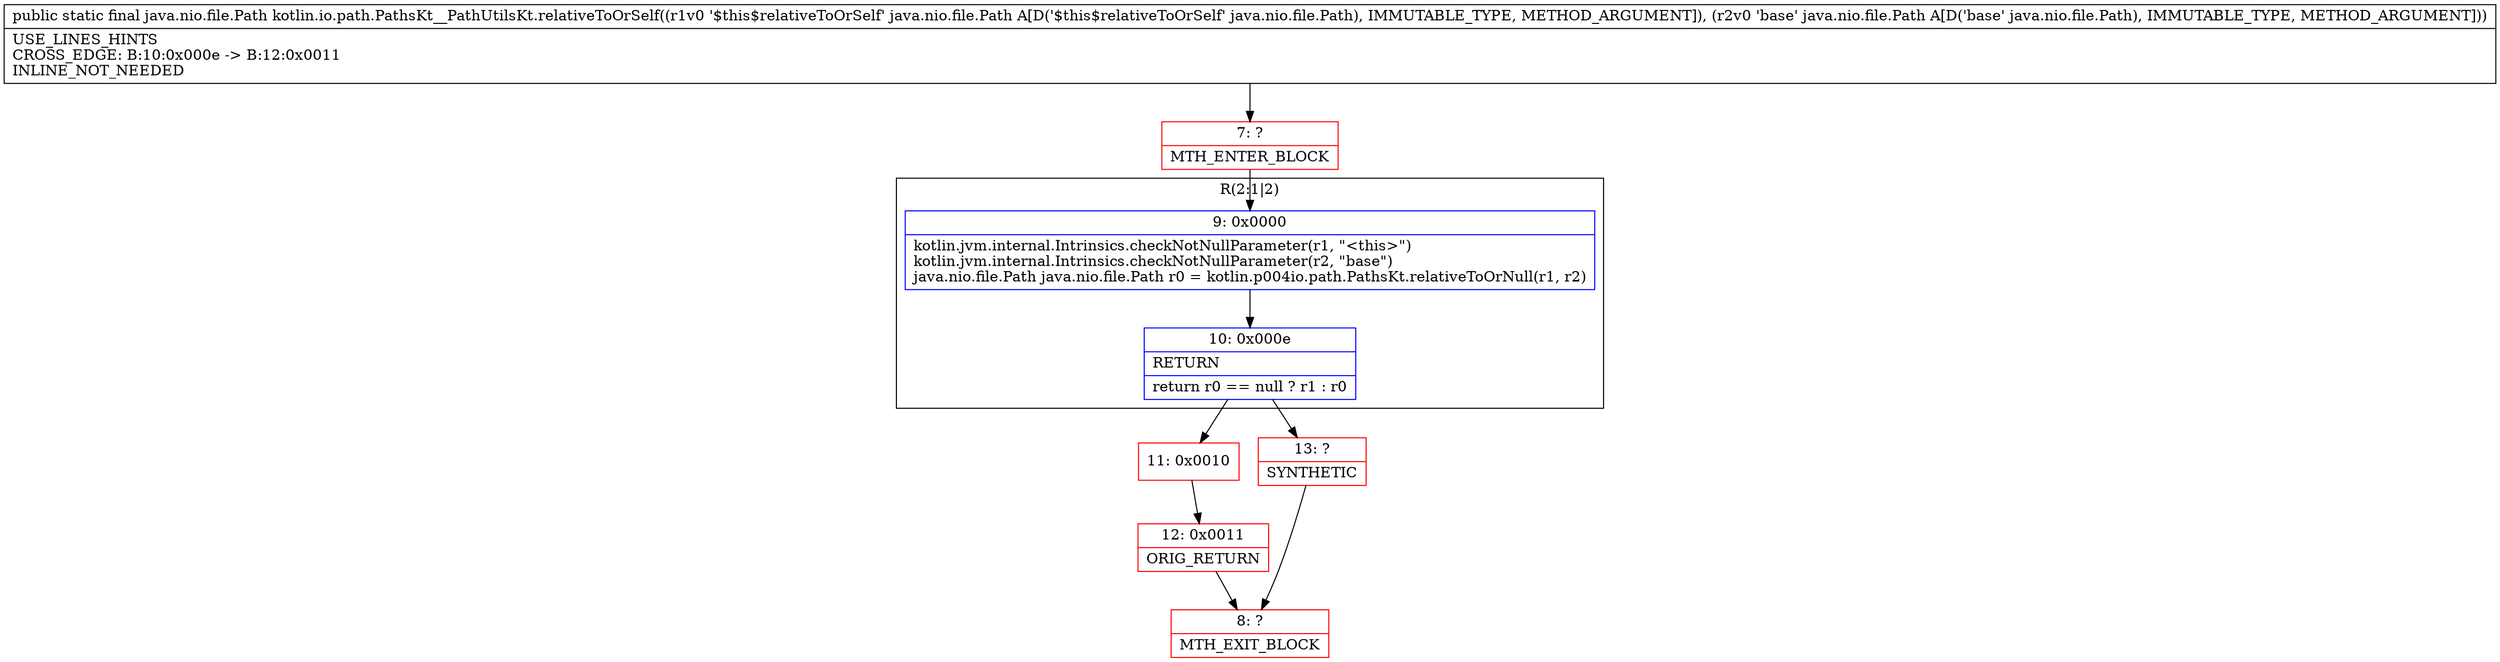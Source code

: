 digraph "CFG forkotlin.io.path.PathsKt__PathUtilsKt.relativeToOrSelf(Ljava\/nio\/file\/Path;Ljava\/nio\/file\/Path;)Ljava\/nio\/file\/Path;" {
subgraph cluster_Region_16673959 {
label = "R(2:1|2)";
node [shape=record,color=blue];
Node_9 [shape=record,label="{9\:\ 0x0000|kotlin.jvm.internal.Intrinsics.checkNotNullParameter(r1, \"\<this\>\")\lkotlin.jvm.internal.Intrinsics.checkNotNullParameter(r2, \"base\")\ljava.nio.file.Path java.nio.file.Path r0 = kotlin.p004io.path.PathsKt.relativeToOrNull(r1, r2)\l}"];
Node_10 [shape=record,label="{10\:\ 0x000e|RETURN\l|return r0 == null ? r1 : r0\l}"];
}
Node_7 [shape=record,color=red,label="{7\:\ ?|MTH_ENTER_BLOCK\l}"];
Node_11 [shape=record,color=red,label="{11\:\ 0x0010}"];
Node_12 [shape=record,color=red,label="{12\:\ 0x0011|ORIG_RETURN\l}"];
Node_8 [shape=record,color=red,label="{8\:\ ?|MTH_EXIT_BLOCK\l}"];
Node_13 [shape=record,color=red,label="{13\:\ ?|SYNTHETIC\l}"];
MethodNode[shape=record,label="{public static final java.nio.file.Path kotlin.io.path.PathsKt__PathUtilsKt.relativeToOrSelf((r1v0 '$this$relativeToOrSelf' java.nio.file.Path A[D('$this$relativeToOrSelf' java.nio.file.Path), IMMUTABLE_TYPE, METHOD_ARGUMENT]), (r2v0 'base' java.nio.file.Path A[D('base' java.nio.file.Path), IMMUTABLE_TYPE, METHOD_ARGUMENT]))  | USE_LINES_HINTS\lCROSS_EDGE: B:10:0x000e \-\> B:12:0x0011\lINLINE_NOT_NEEDED\l}"];
MethodNode -> Node_7;Node_9 -> Node_10;
Node_10 -> Node_11;
Node_10 -> Node_13;
Node_7 -> Node_9;
Node_11 -> Node_12;
Node_12 -> Node_8;
Node_13 -> Node_8;
}

